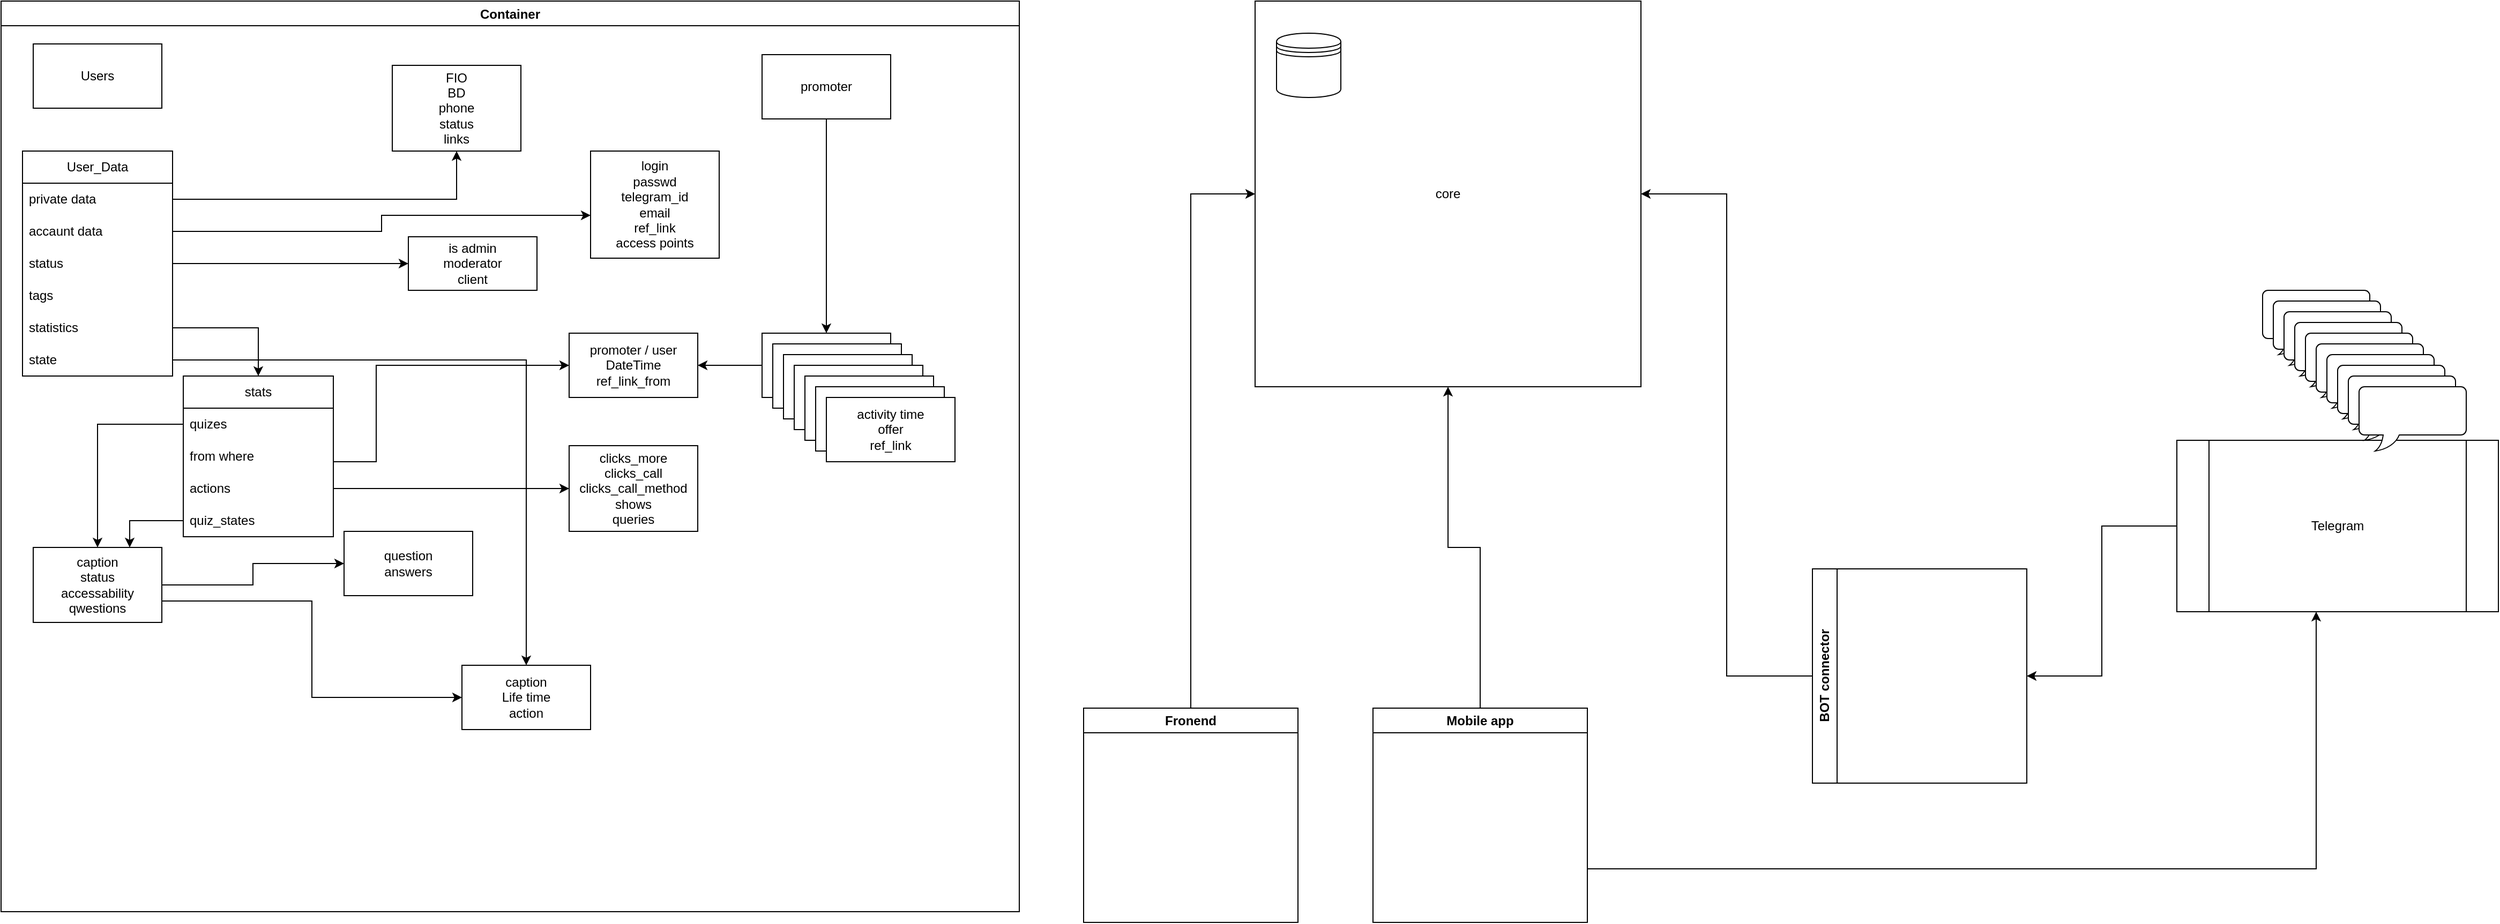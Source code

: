 <mxfile version="22.0.4" type="github">
  <diagram name="Page-1" id="GWFkLUcxcUU3GIcmRzcX">
    <mxGraphModel dx="4654" dy="1107" grid="1" gridSize="10" guides="1" tooltips="1" connect="1" arrows="1" fold="1" page="1" pageScale="1" pageWidth="850" pageHeight="1100" math="0" shadow="0">
      <root>
        <mxCell id="0" />
        <mxCell id="1" parent="0" />
        <mxCell id="u4QVc3j1FLC2tjFfCszT-1" value="core" style="whiteSpace=wrap;html=1;aspect=fixed;" vertex="1" parent="1">
          <mxGeometry x="210" y="40" width="360" height="360" as="geometry" />
        </mxCell>
        <mxCell id="u4QVc3j1FLC2tjFfCszT-120" style="edgeStyle=orthogonalEdgeStyle;rounded=0;orthogonalLoop=1;jettySize=auto;html=1;entryX=0;entryY=0.5;entryDx=0;entryDy=0;" edge="1" parent="1" source="u4QVc3j1FLC2tjFfCszT-3" target="u4QVc3j1FLC2tjFfCszT-1">
          <mxGeometry relative="1" as="geometry" />
        </mxCell>
        <mxCell id="u4QVc3j1FLC2tjFfCszT-3" value="Fronend" style="swimlane;whiteSpace=wrap;html=1;" vertex="1" parent="1">
          <mxGeometry x="50" y="700" width="200" height="200" as="geometry" />
        </mxCell>
        <mxCell id="u4QVc3j1FLC2tjFfCszT-6" style="edgeStyle=orthogonalEdgeStyle;rounded=0;orthogonalLoop=1;jettySize=auto;html=1;entryX=1;entryY=0.5;entryDx=0;entryDy=0;" edge="1" parent="1" source="u4QVc3j1FLC2tjFfCszT-5" target="u4QVc3j1FLC2tjFfCszT-1">
          <mxGeometry relative="1" as="geometry">
            <mxPoint x="690" y="430" as="targetPoint" />
          </mxGeometry>
        </mxCell>
        <mxCell id="u4QVc3j1FLC2tjFfCszT-5" value="&lt;div&gt;BOT connector&lt;/div&gt;" style="swimlane;horizontal=0;whiteSpace=wrap;html=1;" vertex="1" parent="1">
          <mxGeometry x="730" y="570" width="200" height="200" as="geometry" />
        </mxCell>
        <mxCell id="u4QVc3j1FLC2tjFfCszT-9" style="edgeStyle=orthogonalEdgeStyle;rounded=0;orthogonalLoop=1;jettySize=auto;html=1;entryX=1;entryY=0.5;entryDx=0;entryDy=0;" edge="1" parent="1" source="u4QVc3j1FLC2tjFfCszT-8" target="u4QVc3j1FLC2tjFfCszT-5">
          <mxGeometry relative="1" as="geometry" />
        </mxCell>
        <mxCell id="u4QVc3j1FLC2tjFfCszT-8" value="Telegram" style="shape=process;whiteSpace=wrap;html=1;backgroundOutline=1;" vertex="1" parent="1">
          <mxGeometry x="1070" y="450" width="300" height="160" as="geometry" />
        </mxCell>
        <mxCell id="u4QVc3j1FLC2tjFfCszT-10" value="" style="whiteSpace=wrap;html=1;shape=mxgraph.basic.roundRectCallout;dx=30;dy=15;size=5;boundedLbl=1;" vertex="1" parent="1">
          <mxGeometry x="1150" y="310" width="100" height="60" as="geometry" />
        </mxCell>
        <mxCell id="u4QVc3j1FLC2tjFfCszT-11" value="" style="whiteSpace=wrap;html=1;shape=mxgraph.basic.roundRectCallout;dx=30;dy=15;size=5;boundedLbl=1;" vertex="1" parent="1">
          <mxGeometry x="1160" y="320" width="100" height="60" as="geometry" />
        </mxCell>
        <mxCell id="u4QVc3j1FLC2tjFfCszT-12" value="" style="whiteSpace=wrap;html=1;shape=mxgraph.basic.roundRectCallout;dx=30;dy=15;size=5;boundedLbl=1;" vertex="1" parent="1">
          <mxGeometry x="1170" y="330" width="100" height="60" as="geometry" />
        </mxCell>
        <mxCell id="u4QVc3j1FLC2tjFfCszT-13" value="" style="whiteSpace=wrap;html=1;shape=mxgraph.basic.roundRectCallout;dx=30;dy=15;size=5;boundedLbl=1;" vertex="1" parent="1">
          <mxGeometry x="1180" y="340" width="100" height="60" as="geometry" />
        </mxCell>
        <mxCell id="u4QVc3j1FLC2tjFfCszT-14" value="" style="whiteSpace=wrap;html=1;shape=mxgraph.basic.roundRectCallout;dx=30;dy=15;size=5;boundedLbl=1;" vertex="1" parent="1">
          <mxGeometry x="1190" y="350" width="100" height="60" as="geometry" />
        </mxCell>
        <mxCell id="u4QVc3j1FLC2tjFfCszT-15" value="" style="whiteSpace=wrap;html=1;shape=mxgraph.basic.roundRectCallout;dx=30;dy=15;size=5;boundedLbl=1;" vertex="1" parent="1">
          <mxGeometry x="1200" y="360" width="100" height="60" as="geometry" />
        </mxCell>
        <mxCell id="u4QVc3j1FLC2tjFfCszT-16" value="" style="whiteSpace=wrap;html=1;shape=mxgraph.basic.roundRectCallout;dx=30;dy=15;size=5;boundedLbl=1;" vertex="1" parent="1">
          <mxGeometry x="1210" y="370" width="100" height="60" as="geometry" />
        </mxCell>
        <mxCell id="u4QVc3j1FLC2tjFfCszT-17" value="" style="whiteSpace=wrap;html=1;shape=mxgraph.basic.roundRectCallout;dx=30;dy=15;size=5;boundedLbl=1;" vertex="1" parent="1">
          <mxGeometry x="1220" y="380" width="100" height="60" as="geometry" />
        </mxCell>
        <mxCell id="u4QVc3j1FLC2tjFfCszT-18" value="" style="whiteSpace=wrap;html=1;shape=mxgraph.basic.roundRectCallout;dx=30;dy=15;size=5;boundedLbl=1;" vertex="1" parent="1">
          <mxGeometry x="1230" y="390" width="100" height="60" as="geometry" />
        </mxCell>
        <mxCell id="u4QVc3j1FLC2tjFfCszT-19" value="" style="whiteSpace=wrap;html=1;shape=mxgraph.basic.roundRectCallout;dx=30;dy=15;size=5;boundedLbl=1;" vertex="1" parent="1">
          <mxGeometry x="1240" y="400" width="100" height="60" as="geometry" />
        </mxCell>
        <mxCell id="u4QVc3j1FLC2tjFfCszT-21" value="" style="shape=datastore;whiteSpace=wrap;html=1;" vertex="1" parent="1">
          <mxGeometry x="230" y="70" width="60" height="60" as="geometry" />
        </mxCell>
        <mxCell id="u4QVc3j1FLC2tjFfCszT-55" value="Container" style="swimlane;" vertex="1" parent="1">
          <mxGeometry x="-960" y="40" width="950" height="850" as="geometry" />
        </mxCell>
        <mxCell id="u4QVc3j1FLC2tjFfCszT-56" value="&lt;div&gt;Users&lt;/div&gt;" style="rounded=0;whiteSpace=wrap;html=1;" vertex="1" parent="u4QVc3j1FLC2tjFfCszT-55">
          <mxGeometry x="30" y="40" width="120" height="60" as="geometry" />
        </mxCell>
        <mxCell id="u4QVc3j1FLC2tjFfCszT-59" value="User_Data" style="swimlane;fontStyle=0;childLayout=stackLayout;horizontal=1;startSize=30;horizontalStack=0;resizeParent=1;resizeParentMax=0;resizeLast=0;collapsible=1;marginBottom=0;whiteSpace=wrap;html=1;" vertex="1" parent="u4QVc3j1FLC2tjFfCszT-55">
          <mxGeometry x="20" y="140" width="140" height="210" as="geometry" />
        </mxCell>
        <mxCell id="u4QVc3j1FLC2tjFfCszT-60" value="private data" style="text;strokeColor=none;fillColor=none;align=left;verticalAlign=middle;spacingLeft=4;spacingRight=4;overflow=hidden;points=[[0,0.5],[1,0.5]];portConstraint=eastwest;rotatable=0;whiteSpace=wrap;html=1;" vertex="1" parent="u4QVc3j1FLC2tjFfCszT-59">
          <mxGeometry y="30" width="140" height="30" as="geometry" />
        </mxCell>
        <mxCell id="u4QVc3j1FLC2tjFfCszT-61" value="accaunt data" style="text;strokeColor=none;fillColor=none;align=left;verticalAlign=middle;spacingLeft=4;spacingRight=4;overflow=hidden;points=[[0,0.5],[1,0.5]];portConstraint=eastwest;rotatable=0;whiteSpace=wrap;html=1;" vertex="1" parent="u4QVc3j1FLC2tjFfCszT-59">
          <mxGeometry y="60" width="140" height="30" as="geometry" />
        </mxCell>
        <mxCell id="u4QVc3j1FLC2tjFfCszT-62" value="status" style="text;strokeColor=none;fillColor=none;align=left;verticalAlign=middle;spacingLeft=4;spacingRight=4;overflow=hidden;points=[[0,0.5],[1,0.5]];portConstraint=eastwest;rotatable=0;whiteSpace=wrap;html=1;" vertex="1" parent="u4QVc3j1FLC2tjFfCszT-59">
          <mxGeometry y="90" width="140" height="30" as="geometry" />
        </mxCell>
        <mxCell id="u4QVc3j1FLC2tjFfCszT-64" value="tags" style="text;strokeColor=none;fillColor=none;align=left;verticalAlign=middle;spacingLeft=4;spacingRight=4;overflow=hidden;points=[[0,0.5],[1,0.5]];portConstraint=eastwest;rotatable=0;whiteSpace=wrap;html=1;" vertex="1" parent="u4QVc3j1FLC2tjFfCszT-59">
          <mxGeometry y="120" width="140" height="30" as="geometry" />
        </mxCell>
        <mxCell id="u4QVc3j1FLC2tjFfCszT-65" value="statistics" style="text;strokeColor=none;fillColor=none;align=left;verticalAlign=middle;spacingLeft=4;spacingRight=4;overflow=hidden;points=[[0,0.5],[1,0.5]];portConstraint=eastwest;rotatable=0;whiteSpace=wrap;html=1;" vertex="1" parent="u4QVc3j1FLC2tjFfCszT-59">
          <mxGeometry y="150" width="140" height="30" as="geometry" />
        </mxCell>
        <mxCell id="u4QVc3j1FLC2tjFfCszT-113" value="state" style="text;strokeColor=none;fillColor=none;align=left;verticalAlign=middle;spacingLeft=4;spacingRight=4;overflow=hidden;points=[[0,0.5],[1,0.5]];portConstraint=eastwest;rotatable=0;whiteSpace=wrap;html=1;" vertex="1" parent="u4QVc3j1FLC2tjFfCszT-59">
          <mxGeometry y="180" width="140" height="30" as="geometry" />
        </mxCell>
        <mxCell id="u4QVc3j1FLC2tjFfCszT-68" value="&lt;div&gt;FIO&lt;/div&gt;&lt;div&gt;BD&lt;/div&gt;&lt;div&gt;phone&lt;/div&gt;&lt;div&gt;status&lt;/div&gt;&lt;div&gt;links&lt;br&gt;&lt;/div&gt;" style="whiteSpace=wrap;html=1;" vertex="1" parent="u4QVc3j1FLC2tjFfCszT-55">
          <mxGeometry x="365" y="60" width="120" height="80" as="geometry" />
        </mxCell>
        <mxCell id="u4QVc3j1FLC2tjFfCszT-69" value="" style="edgeStyle=orthogonalEdgeStyle;rounded=0;orthogonalLoop=1;jettySize=auto;html=1;" edge="1" parent="u4QVc3j1FLC2tjFfCszT-55" source="u4QVc3j1FLC2tjFfCszT-60" target="u4QVc3j1FLC2tjFfCszT-68">
          <mxGeometry relative="1" as="geometry" />
        </mxCell>
        <mxCell id="u4QVc3j1FLC2tjFfCszT-71" value="&lt;div&gt;login&lt;/div&gt;&lt;div&gt;passwd&lt;/div&gt;&lt;div&gt;telegram_id&lt;/div&gt;&lt;div&gt;email&lt;/div&gt;&lt;div&gt;ref_link&lt;/div&gt;&lt;div&gt;access points&lt;/div&gt;" style="whiteSpace=wrap;html=1;" vertex="1" parent="u4QVc3j1FLC2tjFfCszT-55">
          <mxGeometry x="550" y="140" width="120" height="100" as="geometry" />
        </mxCell>
        <mxCell id="u4QVc3j1FLC2tjFfCszT-72" value="" style="edgeStyle=orthogonalEdgeStyle;rounded=0;orthogonalLoop=1;jettySize=auto;html=1;" edge="1" parent="u4QVc3j1FLC2tjFfCszT-55" source="u4QVc3j1FLC2tjFfCszT-61" target="u4QVc3j1FLC2tjFfCszT-71">
          <mxGeometry relative="1" as="geometry">
            <Array as="points">
              <mxPoint x="355" y="215" />
              <mxPoint x="355" y="200" />
            </Array>
          </mxGeometry>
        </mxCell>
        <mxCell id="u4QVc3j1FLC2tjFfCszT-73" value="&lt;div&gt;is admin&lt;/div&gt;&lt;div&gt;moderator&lt;/div&gt;&lt;div&gt;client&lt;/div&gt;" style="whiteSpace=wrap;html=1;" vertex="1" parent="u4QVc3j1FLC2tjFfCszT-55">
          <mxGeometry x="380" y="220" width="120" height="50" as="geometry" />
        </mxCell>
        <mxCell id="u4QVc3j1FLC2tjFfCszT-74" value="" style="edgeStyle=orthogonalEdgeStyle;rounded=0;orthogonalLoop=1;jettySize=auto;html=1;" edge="1" parent="u4QVc3j1FLC2tjFfCszT-55" source="u4QVc3j1FLC2tjFfCszT-62" target="u4QVc3j1FLC2tjFfCszT-73">
          <mxGeometry relative="1" as="geometry" />
        </mxCell>
        <mxCell id="u4QVc3j1FLC2tjFfCszT-78" value="stats" style="swimlane;fontStyle=0;childLayout=stackLayout;horizontal=1;startSize=30;horizontalStack=0;resizeParent=1;resizeParentMax=0;resizeLast=0;collapsible=1;marginBottom=0;whiteSpace=wrap;html=1;" vertex="1" parent="u4QVc3j1FLC2tjFfCszT-55">
          <mxGeometry x="170" y="350" width="140" height="150" as="geometry" />
        </mxCell>
        <mxCell id="u4QVc3j1FLC2tjFfCszT-79" value="quizes" style="text;strokeColor=none;fillColor=none;align=left;verticalAlign=middle;spacingLeft=4;spacingRight=4;overflow=hidden;points=[[0,0.5],[1,0.5]];portConstraint=eastwest;rotatable=0;whiteSpace=wrap;html=1;" vertex="1" parent="u4QVc3j1FLC2tjFfCszT-78">
          <mxGeometry y="30" width="140" height="30" as="geometry" />
        </mxCell>
        <mxCell id="u4QVc3j1FLC2tjFfCszT-80" value="from where" style="text;strokeColor=none;fillColor=none;align=left;verticalAlign=middle;spacingLeft=4;spacingRight=4;overflow=hidden;points=[[0,0.5],[1,0.5]];portConstraint=eastwest;rotatable=0;whiteSpace=wrap;html=1;" vertex="1" parent="u4QVc3j1FLC2tjFfCszT-78">
          <mxGeometry y="60" width="140" height="30" as="geometry" />
        </mxCell>
        <mxCell id="u4QVc3j1FLC2tjFfCszT-81" value="actions" style="text;strokeColor=none;fillColor=none;align=left;verticalAlign=middle;spacingLeft=4;spacingRight=4;overflow=hidden;points=[[0,0.5],[1,0.5]];portConstraint=eastwest;rotatable=0;whiteSpace=wrap;html=1;" vertex="1" parent="u4QVc3j1FLC2tjFfCszT-78">
          <mxGeometry y="90" width="140" height="30" as="geometry" />
        </mxCell>
        <mxCell id="u4QVc3j1FLC2tjFfCszT-111" value="quiz_states" style="text;strokeColor=none;fillColor=none;align=left;verticalAlign=middle;spacingLeft=4;spacingRight=4;overflow=hidden;points=[[0,0.5],[1,0.5]];portConstraint=eastwest;rotatable=0;whiteSpace=wrap;html=1;" vertex="1" parent="u4QVc3j1FLC2tjFfCszT-78">
          <mxGeometry y="120" width="140" height="30" as="geometry" />
        </mxCell>
        <mxCell id="u4QVc3j1FLC2tjFfCszT-82" style="edgeStyle=orthogonalEdgeStyle;rounded=0;orthogonalLoop=1;jettySize=auto;html=1;" edge="1" parent="u4QVc3j1FLC2tjFfCszT-55" source="u4QVc3j1FLC2tjFfCszT-65" target="u4QVc3j1FLC2tjFfCszT-78">
          <mxGeometry relative="1" as="geometry" />
        </mxCell>
        <mxCell id="u4QVc3j1FLC2tjFfCszT-83" value="&lt;div&gt;clicks_more&lt;/div&gt;&lt;div&gt;clicks_call&lt;/div&gt;&lt;div&gt;clicks_call_method&lt;br&gt;&lt;/div&gt;&lt;div&gt;shows&lt;/div&gt;&lt;div&gt;queries&lt;/div&gt;" style="whiteSpace=wrap;html=1;" vertex="1" parent="u4QVc3j1FLC2tjFfCszT-55">
          <mxGeometry x="530" y="415" width="120" height="80" as="geometry" />
        </mxCell>
        <mxCell id="u4QVc3j1FLC2tjFfCszT-84" value="" style="edgeStyle=orthogonalEdgeStyle;rounded=0;orthogonalLoop=1;jettySize=auto;html=1;" edge="1" parent="u4QVc3j1FLC2tjFfCszT-55" source="u4QVc3j1FLC2tjFfCszT-81" target="u4QVc3j1FLC2tjFfCszT-83">
          <mxGeometry relative="1" as="geometry" />
        </mxCell>
        <mxCell id="u4QVc3j1FLC2tjFfCszT-85" value="&lt;div&gt;promoter / user&lt;/div&gt;&lt;div&gt;DateTime&lt;br&gt;&lt;/div&gt;&lt;div&gt;ref_link_from&lt;/div&gt;" style="whiteSpace=wrap;html=1;" vertex="1" parent="u4QVc3j1FLC2tjFfCszT-55">
          <mxGeometry x="530" y="310" width="120" height="60" as="geometry" />
        </mxCell>
        <mxCell id="u4QVc3j1FLC2tjFfCszT-86" value="" style="edgeStyle=orthogonalEdgeStyle;rounded=0;orthogonalLoop=1;jettySize=auto;html=1;" edge="1" parent="u4QVc3j1FLC2tjFfCszT-55" source="u4QVc3j1FLC2tjFfCszT-80">
          <mxGeometry relative="1" as="geometry">
            <mxPoint x="320" y="415" as="sourcePoint" />
            <mxPoint x="530" y="340" as="targetPoint" />
            <Array as="points">
              <mxPoint x="350" y="430" />
              <mxPoint x="350" y="340" />
            </Array>
          </mxGeometry>
        </mxCell>
        <mxCell id="u4QVc3j1FLC2tjFfCszT-90" value="" style="edgeStyle=orthogonalEdgeStyle;rounded=0;orthogonalLoop=1;jettySize=auto;html=1;" edge="1" parent="u4QVc3j1FLC2tjFfCszT-55" source="u4QVc3j1FLC2tjFfCszT-88" target="u4QVc3j1FLC2tjFfCszT-89">
          <mxGeometry relative="1" as="geometry" />
        </mxCell>
        <mxCell id="u4QVc3j1FLC2tjFfCszT-88" value="promoter" style="rounded=0;whiteSpace=wrap;html=1;" vertex="1" parent="u4QVc3j1FLC2tjFfCszT-55">
          <mxGeometry x="710" y="50" width="120" height="60" as="geometry" />
        </mxCell>
        <mxCell id="u4QVc3j1FLC2tjFfCszT-106" style="edgeStyle=orthogonalEdgeStyle;rounded=0;orthogonalLoop=1;jettySize=auto;html=1;" edge="1" parent="u4QVc3j1FLC2tjFfCszT-55" source="u4QVc3j1FLC2tjFfCszT-89" target="u4QVc3j1FLC2tjFfCszT-85">
          <mxGeometry relative="1" as="geometry" />
        </mxCell>
        <mxCell id="u4QVc3j1FLC2tjFfCszT-89" value="&lt;div&gt;activity time&lt;/div&gt;&lt;div&gt;offer&lt;/div&gt;&lt;div&gt;ref_link&lt;br&gt;&lt;/div&gt;" style="whiteSpace=wrap;html=1;rounded=0;" vertex="1" parent="u4QVc3j1FLC2tjFfCszT-55">
          <mxGeometry x="710" y="310" width="120" height="60" as="geometry" />
        </mxCell>
        <mxCell id="u4QVc3j1FLC2tjFfCszT-117" style="edgeStyle=orthogonalEdgeStyle;rounded=0;orthogonalLoop=1;jettySize=auto;html=1;entryX=0;entryY=0.5;entryDx=0;entryDy=0;" edge="1" parent="u4QVc3j1FLC2tjFfCszT-55" source="u4QVc3j1FLC2tjFfCszT-107" target="u4QVc3j1FLC2tjFfCszT-114">
          <mxGeometry relative="1" as="geometry">
            <Array as="points">
              <mxPoint x="290" y="560" />
              <mxPoint x="290" y="650" />
            </Array>
          </mxGeometry>
        </mxCell>
        <mxCell id="u4QVc3j1FLC2tjFfCszT-107" value="&lt;div&gt;caption&lt;/div&gt;&lt;div&gt;status&lt;br&gt;&lt;/div&gt;&lt;div&gt;accessability&lt;/div&gt;&lt;div&gt;qwestions&lt;br&gt;&lt;/div&gt;" style="whiteSpace=wrap;html=1;" vertex="1" parent="u4QVc3j1FLC2tjFfCszT-55">
          <mxGeometry x="30" y="510" width="120" height="70" as="geometry" />
        </mxCell>
        <mxCell id="u4QVc3j1FLC2tjFfCszT-108" value="" style="edgeStyle=orthogonalEdgeStyle;rounded=0;orthogonalLoop=1;jettySize=auto;html=1;" edge="1" parent="u4QVc3j1FLC2tjFfCszT-55" source="u4QVc3j1FLC2tjFfCszT-79" target="u4QVc3j1FLC2tjFfCszT-107">
          <mxGeometry relative="1" as="geometry" />
        </mxCell>
        <mxCell id="u4QVc3j1FLC2tjFfCszT-109" value="&lt;div&gt;question&lt;/div&gt;&lt;div&gt;answers&lt;br&gt;&lt;/div&gt;" style="whiteSpace=wrap;html=1;" vertex="1" parent="u4QVc3j1FLC2tjFfCszT-55">
          <mxGeometry x="320" y="495" width="120" height="60" as="geometry" />
        </mxCell>
        <mxCell id="u4QVc3j1FLC2tjFfCszT-110" value="" style="edgeStyle=orthogonalEdgeStyle;rounded=0;orthogonalLoop=1;jettySize=auto;html=1;" edge="1" parent="u4QVc3j1FLC2tjFfCszT-55" source="u4QVc3j1FLC2tjFfCszT-107" target="u4QVc3j1FLC2tjFfCszT-109">
          <mxGeometry relative="1" as="geometry" />
        </mxCell>
        <mxCell id="u4QVc3j1FLC2tjFfCszT-100" value="&lt;div&gt;activity time&lt;/div&gt;&lt;div&gt;offer&lt;/div&gt;&lt;div&gt;ref_link&lt;br&gt;&lt;/div&gt;" style="whiteSpace=wrap;html=1;rounded=0;" vertex="1" parent="u4QVc3j1FLC2tjFfCszT-55">
          <mxGeometry x="720" y="320" width="120" height="60" as="geometry" />
        </mxCell>
        <mxCell id="u4QVc3j1FLC2tjFfCszT-101" value="&lt;div&gt;activity time&lt;/div&gt;&lt;div&gt;offer&lt;/div&gt;&lt;div&gt;ref_link&lt;br&gt;&lt;/div&gt;" style="whiteSpace=wrap;html=1;rounded=0;" vertex="1" parent="u4QVc3j1FLC2tjFfCszT-55">
          <mxGeometry x="730" y="330" width="120" height="60" as="geometry" />
        </mxCell>
        <mxCell id="u4QVc3j1FLC2tjFfCszT-102" value="&lt;div&gt;activity time&lt;/div&gt;&lt;div&gt;offer&lt;/div&gt;&lt;div&gt;ref_link&lt;br&gt;&lt;/div&gt;" style="whiteSpace=wrap;html=1;rounded=0;" vertex="1" parent="u4QVc3j1FLC2tjFfCszT-55">
          <mxGeometry x="740" y="340" width="120" height="60" as="geometry" />
        </mxCell>
        <mxCell id="u4QVc3j1FLC2tjFfCszT-103" value="&lt;div&gt;activity time&lt;/div&gt;&lt;div&gt;offer&lt;/div&gt;&lt;div&gt;ref_link&lt;br&gt;&lt;/div&gt;" style="whiteSpace=wrap;html=1;rounded=0;" vertex="1" parent="u4QVc3j1FLC2tjFfCszT-55">
          <mxGeometry x="750" y="350" width="120" height="60" as="geometry" />
        </mxCell>
        <mxCell id="u4QVc3j1FLC2tjFfCszT-104" value="&lt;div&gt;activity time&lt;/div&gt;&lt;div&gt;offer&lt;/div&gt;&lt;div&gt;ref_link&lt;br&gt;&lt;/div&gt;" style="whiteSpace=wrap;html=1;rounded=0;" vertex="1" parent="u4QVc3j1FLC2tjFfCszT-55">
          <mxGeometry x="760" y="360" width="120" height="60" as="geometry" />
        </mxCell>
        <mxCell id="u4QVc3j1FLC2tjFfCszT-105" value="&lt;div&gt;activity time&lt;/div&gt;&lt;div&gt;offer&lt;/div&gt;&lt;div&gt;ref_link&lt;br&gt;&lt;/div&gt;" style="whiteSpace=wrap;html=1;rounded=0;" vertex="1" parent="u4QVc3j1FLC2tjFfCszT-55">
          <mxGeometry x="770" y="370" width="120" height="60" as="geometry" />
        </mxCell>
        <mxCell id="u4QVc3j1FLC2tjFfCszT-112" style="edgeStyle=orthogonalEdgeStyle;rounded=0;orthogonalLoop=1;jettySize=auto;html=1;entryX=0.75;entryY=0;entryDx=0;entryDy=0;" edge="1" parent="u4QVc3j1FLC2tjFfCszT-55" source="u4QVc3j1FLC2tjFfCszT-111" target="u4QVc3j1FLC2tjFfCszT-107">
          <mxGeometry relative="1" as="geometry" />
        </mxCell>
        <mxCell id="u4QVc3j1FLC2tjFfCszT-114" value="&lt;div&gt;caption&lt;/div&gt;&lt;div&gt;Life time&lt;br&gt;&lt;/div&gt;&lt;div&gt;action&lt;br&gt;&lt;/div&gt;" style="whiteSpace=wrap;html=1;" vertex="1" parent="u4QVc3j1FLC2tjFfCszT-55">
          <mxGeometry x="430" y="620" width="120" height="60" as="geometry" />
        </mxCell>
        <mxCell id="u4QVc3j1FLC2tjFfCszT-116" style="edgeStyle=orthogonalEdgeStyle;rounded=0;orthogonalLoop=1;jettySize=auto;html=1;entryX=0.5;entryY=0;entryDx=0;entryDy=0;" edge="1" parent="u4QVc3j1FLC2tjFfCszT-55" source="u4QVc3j1FLC2tjFfCszT-113" target="u4QVc3j1FLC2tjFfCszT-114">
          <mxGeometry relative="1" as="geometry" />
        </mxCell>
        <mxCell id="u4QVc3j1FLC2tjFfCszT-63" style="edgeStyle=orthogonalEdgeStyle;rounded=0;orthogonalLoop=1;jettySize=auto;html=1;" edge="1" parent="1" source="u4QVc3j1FLC2tjFfCszT-57" target="u4QVc3j1FLC2tjFfCszT-8">
          <mxGeometry relative="1" as="geometry">
            <Array as="points">
              <mxPoint x="1200" y="850" />
            </Array>
          </mxGeometry>
        </mxCell>
        <mxCell id="u4QVc3j1FLC2tjFfCszT-119" style="edgeStyle=orthogonalEdgeStyle;rounded=0;orthogonalLoop=1;jettySize=auto;html=1;" edge="1" parent="1" source="u4QVc3j1FLC2tjFfCszT-57" target="u4QVc3j1FLC2tjFfCszT-1">
          <mxGeometry relative="1" as="geometry" />
        </mxCell>
        <mxCell id="u4QVc3j1FLC2tjFfCszT-57" value="Mobile app" style="swimlane;whiteSpace=wrap;html=1;" vertex="1" parent="1">
          <mxGeometry x="320" y="700" width="200" height="200" as="geometry" />
        </mxCell>
      </root>
    </mxGraphModel>
  </diagram>
</mxfile>
